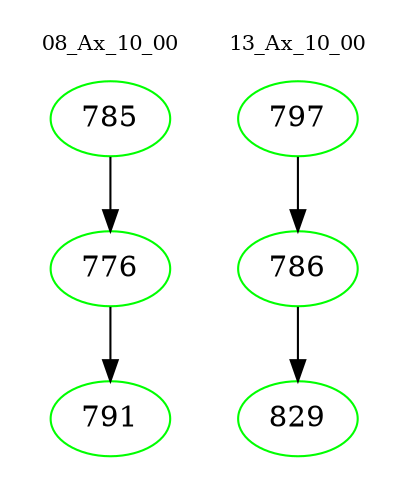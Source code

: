 digraph{
subgraph cluster_0 {
color = white
label = "08_Ax_10_00";
fontsize=10;
T0_785 [label="785", color="green"]
T0_785 -> T0_776 [color="black"]
T0_776 [label="776", color="green"]
T0_776 -> T0_791 [color="black"]
T0_791 [label="791", color="green"]
}
subgraph cluster_1 {
color = white
label = "13_Ax_10_00";
fontsize=10;
T1_797 [label="797", color="green"]
T1_797 -> T1_786 [color="black"]
T1_786 [label="786", color="green"]
T1_786 -> T1_829 [color="black"]
T1_829 [label="829", color="green"]
}
}
